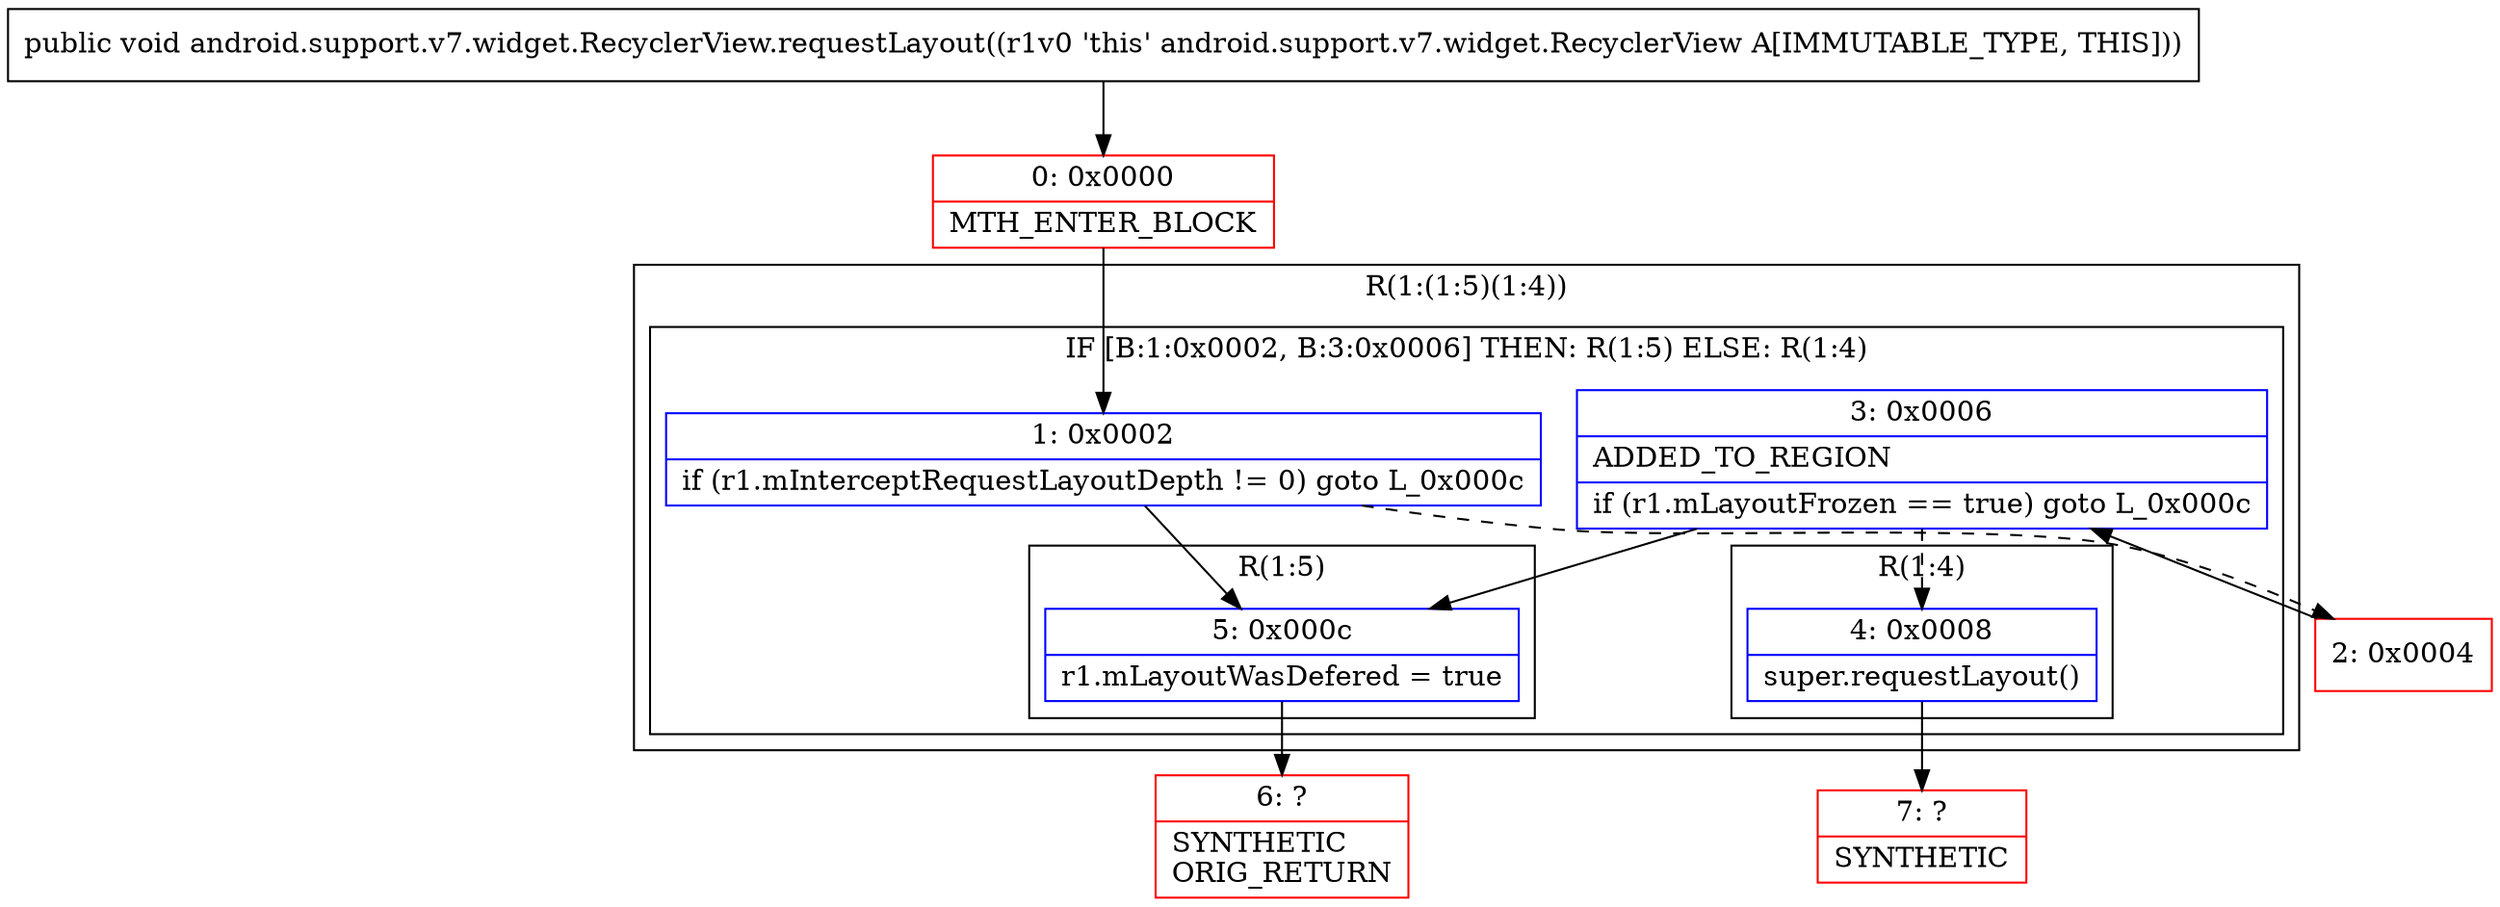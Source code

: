 digraph "CFG forandroid.support.v7.widget.RecyclerView.requestLayout()V" {
subgraph cluster_Region_68962129 {
label = "R(1:(1:5)(1:4))";
node [shape=record,color=blue];
subgraph cluster_IfRegion_1683476569 {
label = "IF [B:1:0x0002, B:3:0x0006] THEN: R(1:5) ELSE: R(1:4)";
node [shape=record,color=blue];
Node_1 [shape=record,label="{1\:\ 0x0002|if (r1.mInterceptRequestLayoutDepth != 0) goto L_0x000c\l}"];
Node_3 [shape=record,label="{3\:\ 0x0006|ADDED_TO_REGION\l|if (r1.mLayoutFrozen == true) goto L_0x000c\l}"];
subgraph cluster_Region_1051447168 {
label = "R(1:5)";
node [shape=record,color=blue];
Node_5 [shape=record,label="{5\:\ 0x000c|r1.mLayoutWasDefered = true\l}"];
}
subgraph cluster_Region_662641613 {
label = "R(1:4)";
node [shape=record,color=blue];
Node_4 [shape=record,label="{4\:\ 0x0008|super.requestLayout()\l}"];
}
}
}
Node_0 [shape=record,color=red,label="{0\:\ 0x0000|MTH_ENTER_BLOCK\l}"];
Node_2 [shape=record,color=red,label="{2\:\ 0x0004}"];
Node_6 [shape=record,color=red,label="{6\:\ ?|SYNTHETIC\lORIG_RETURN\l}"];
Node_7 [shape=record,color=red,label="{7\:\ ?|SYNTHETIC\l}"];
MethodNode[shape=record,label="{public void android.support.v7.widget.RecyclerView.requestLayout((r1v0 'this' android.support.v7.widget.RecyclerView A[IMMUTABLE_TYPE, THIS])) }"];
MethodNode -> Node_0;
Node_1 -> Node_2[style=dashed];
Node_1 -> Node_5;
Node_3 -> Node_4[style=dashed];
Node_3 -> Node_5;
Node_5 -> Node_6;
Node_4 -> Node_7;
Node_0 -> Node_1;
Node_2 -> Node_3;
}

